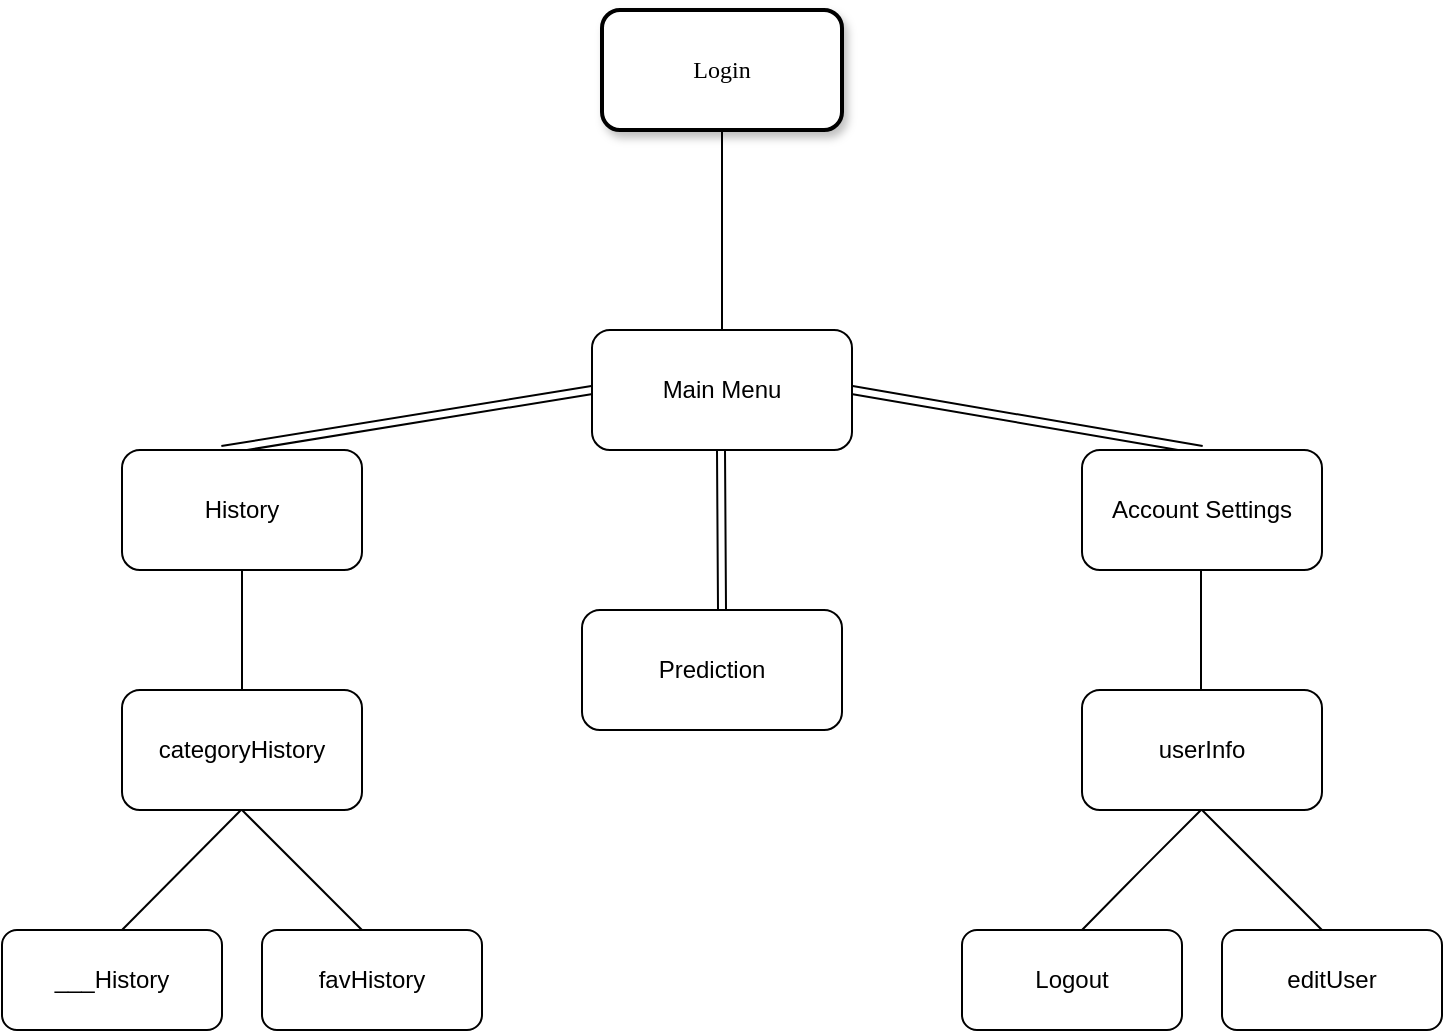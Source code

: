 <mxfile version="16.6.4" type="github">
  <diagram name="Page-1" id="ad52d381-51e7-2e0d-a935-2d0ddd2fd229">
    <mxGraphModel dx="1422" dy="794" grid="1" gridSize="10" guides="1" tooltips="1" connect="1" arrows="1" fold="1" page="1" pageScale="1" pageWidth="1100" pageHeight="850" background="none" math="0" shadow="0">
      <root>
        <mxCell id="0" />
        <mxCell id="1" parent="0" />
        <mxCell id="2c924340bb9dbf6c-51" value="Login" style="rounded=1;whiteSpace=wrap;html=1;shadow=1;comic=0;labelBackgroundColor=none;strokeWidth=2;fontFamily=Verdana;fontSize=12;align=center;" parent="1" vertex="1">
          <mxGeometry x="400" y="20" width="120" height="60" as="geometry" />
        </mxCell>
        <mxCell id="vdb70PZcpjPQ0Px4gfwG-1" value="" style="endArrow=none;html=1;rounded=0;entryX=0.5;entryY=1;entryDx=0;entryDy=0;exitX=0.5;exitY=0;exitDx=0;exitDy=0;" edge="1" parent="1" source="vdb70PZcpjPQ0Px4gfwG-2" target="2c924340bb9dbf6c-51">
          <mxGeometry width="50" height="50" relative="1" as="geometry">
            <mxPoint x="460" y="160" as="sourcePoint" />
            <mxPoint x="550" y="280" as="targetPoint" />
          </mxGeometry>
        </mxCell>
        <mxCell id="vdb70PZcpjPQ0Px4gfwG-2" value="Main Menu" style="rounded=1;whiteSpace=wrap;html=1;" vertex="1" parent="1">
          <mxGeometry x="395" y="180" width="130" height="60" as="geometry" />
        </mxCell>
        <mxCell id="vdb70PZcpjPQ0Px4gfwG-3" value="" style="curved=1;endArrow=classic;html=1;rounded=0;entryX=0;entryY=0.5;entryDx=0;entryDy=0;shape=link;" edge="1" parent="1" target="vdb70PZcpjPQ0Px4gfwG-2">
          <mxGeometry width="50" height="50" relative="1" as="geometry">
            <mxPoint x="210" y="240" as="sourcePoint" />
            <mxPoint x="550" y="280" as="targetPoint" />
            <Array as="points" />
          </mxGeometry>
        </mxCell>
        <mxCell id="vdb70PZcpjPQ0Px4gfwG-4" value="History" style="rounded=1;whiteSpace=wrap;html=1;" vertex="1" parent="1">
          <mxGeometry x="160" y="240" width="120" height="60" as="geometry" />
        </mxCell>
        <mxCell id="vdb70PZcpjPQ0Px4gfwG-5" value="" style="curved=1;endArrow=classic;html=1;rounded=0;entryX=1;entryY=0.5;entryDx=0;entryDy=0;exitX=0.5;exitY=0;exitDx=0;exitDy=0;shape=link;" edge="1" parent="1" source="vdb70PZcpjPQ0Px4gfwG-6" target="vdb70PZcpjPQ0Px4gfwG-2">
          <mxGeometry width="50" height="50" relative="1" as="geometry">
            <mxPoint x="710" y="190" as="sourcePoint" />
            <mxPoint x="525" y="220" as="targetPoint" />
            <Array as="points" />
          </mxGeometry>
        </mxCell>
        <mxCell id="vdb70PZcpjPQ0Px4gfwG-6" value="Account Settings" style="rounded=1;whiteSpace=wrap;html=1;" vertex="1" parent="1">
          <mxGeometry x="640" y="240" width="120" height="60" as="geometry" />
        </mxCell>
        <mxCell id="vdb70PZcpjPQ0Px4gfwG-7" value="" style="curved=1;endArrow=classic;html=1;rounded=0;entryX=1;entryY=0.5;entryDx=0;entryDy=0;shape=link;" edge="1" parent="1">
          <mxGeometry width="50" height="50" relative="1" as="geometry">
            <mxPoint x="460" y="320" as="sourcePoint" />
            <mxPoint x="459.5" y="240" as="targetPoint" />
            <Array as="points" />
          </mxGeometry>
        </mxCell>
        <mxCell id="vdb70PZcpjPQ0Px4gfwG-9" value="Prediction" style="rounded=1;whiteSpace=wrap;html=1;" vertex="1" parent="1">
          <mxGeometry x="390" y="320" width="130" height="60" as="geometry" />
        </mxCell>
        <mxCell id="vdb70PZcpjPQ0Px4gfwG-10" value="" style="endArrow=none;html=1;rounded=1;" edge="1" parent="1">
          <mxGeometry width="50" height="50" relative="1" as="geometry">
            <mxPoint x="220" y="360" as="sourcePoint" />
            <mxPoint x="220" y="300" as="targetPoint" />
          </mxGeometry>
        </mxCell>
        <mxCell id="vdb70PZcpjPQ0Px4gfwG-12" value="categoryHistory" style="rounded=1;whiteSpace=wrap;html=1;" vertex="1" parent="1">
          <mxGeometry x="160" y="360" width="120" height="60" as="geometry" />
        </mxCell>
        <mxCell id="vdb70PZcpjPQ0Px4gfwG-13" value="" style="endArrow=none;html=1;rounded=1;" edge="1" parent="1">
          <mxGeometry width="50" height="50" relative="1" as="geometry">
            <mxPoint x="160" y="480" as="sourcePoint" />
            <mxPoint x="219.5" y="420" as="targetPoint" />
          </mxGeometry>
        </mxCell>
        <mxCell id="vdb70PZcpjPQ0Px4gfwG-14" value="___History" style="rounded=1;whiteSpace=wrap;html=1;" vertex="1" parent="1">
          <mxGeometry x="100" y="480" width="110" height="50" as="geometry" />
        </mxCell>
        <mxCell id="vdb70PZcpjPQ0Px4gfwG-15" value="" style="endArrow=none;html=1;rounded=1;" edge="1" parent="1">
          <mxGeometry width="50" height="50" relative="1" as="geometry">
            <mxPoint x="280" y="480" as="sourcePoint" />
            <mxPoint x="220" y="420" as="targetPoint" />
          </mxGeometry>
        </mxCell>
        <mxCell id="vdb70PZcpjPQ0Px4gfwG-16" value="favHistory" style="rounded=1;whiteSpace=wrap;html=1;" vertex="1" parent="1">
          <mxGeometry x="230" y="480" width="110" height="50" as="geometry" />
        </mxCell>
        <mxCell id="vdb70PZcpjPQ0Px4gfwG-17" value="" style="endArrow=none;html=1;rounded=1;" edge="1" parent="1">
          <mxGeometry width="50" height="50" relative="1" as="geometry">
            <mxPoint x="699.5" y="360" as="sourcePoint" />
            <mxPoint x="699.5" y="300" as="targetPoint" />
          </mxGeometry>
        </mxCell>
        <mxCell id="vdb70PZcpjPQ0Px4gfwG-18" value="userInfo" style="rounded=1;whiteSpace=wrap;html=1;" vertex="1" parent="1">
          <mxGeometry x="640" y="360" width="120" height="60" as="geometry" />
        </mxCell>
        <mxCell id="vdb70PZcpjPQ0Px4gfwG-19" value="Logout" style="rounded=1;whiteSpace=wrap;html=1;" vertex="1" parent="1">
          <mxGeometry x="580" y="480" width="110" height="50" as="geometry" />
        </mxCell>
        <mxCell id="vdb70PZcpjPQ0Px4gfwG-20" value="editUser" style="rounded=1;whiteSpace=wrap;html=1;" vertex="1" parent="1">
          <mxGeometry x="710" y="480" width="110" height="50" as="geometry" />
        </mxCell>
        <mxCell id="vdb70PZcpjPQ0Px4gfwG-22" value="" style="endArrow=none;html=1;rounded=1;" edge="1" parent="1">
          <mxGeometry width="50" height="50" relative="1" as="geometry">
            <mxPoint x="640" y="480" as="sourcePoint" />
            <mxPoint x="699.5" y="420" as="targetPoint" />
            <Array as="points">
              <mxPoint x="669.5" y="450" />
            </Array>
          </mxGeometry>
        </mxCell>
        <mxCell id="vdb70PZcpjPQ0Px4gfwG-23" value="" style="endArrow=none;html=1;rounded=1;" edge="1" parent="1">
          <mxGeometry width="50" height="50" relative="1" as="geometry">
            <mxPoint x="760" y="480" as="sourcePoint" />
            <mxPoint x="700" y="420" as="targetPoint" />
          </mxGeometry>
        </mxCell>
      </root>
    </mxGraphModel>
  </diagram>
</mxfile>
